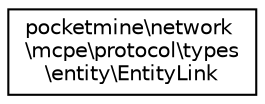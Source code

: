 digraph "Graphical Class Hierarchy"
{
 // INTERACTIVE_SVG=YES
 // LATEX_PDF_SIZE
  edge [fontname="Helvetica",fontsize="10",labelfontname="Helvetica",labelfontsize="10"];
  node [fontname="Helvetica",fontsize="10",shape=record];
  rankdir="LR";
  Node0 [label="pocketmine\\network\l\\mcpe\\protocol\\types\l\\entity\\EntityLink",height=0.2,width=0.4,color="black", fillcolor="white", style="filled",URL="$de/d9b/classpocketmine_1_1network_1_1mcpe_1_1protocol_1_1types_1_1entity_1_1_entity_link.html",tooltip=" "];
}
